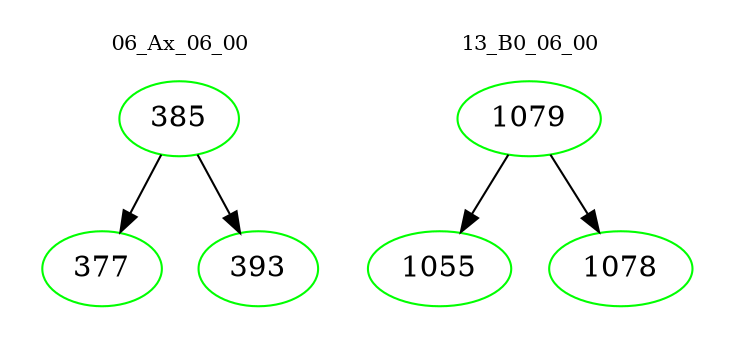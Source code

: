 digraph{
subgraph cluster_0 {
color = white
label = "06_Ax_06_00";
fontsize=10;
T0_385 [label="385", color="green"]
T0_385 -> T0_377 [color="black"]
T0_377 [label="377", color="green"]
T0_385 -> T0_393 [color="black"]
T0_393 [label="393", color="green"]
}
subgraph cluster_1 {
color = white
label = "13_B0_06_00";
fontsize=10;
T1_1079 [label="1079", color="green"]
T1_1079 -> T1_1055 [color="black"]
T1_1055 [label="1055", color="green"]
T1_1079 -> T1_1078 [color="black"]
T1_1078 [label="1078", color="green"]
}
}

